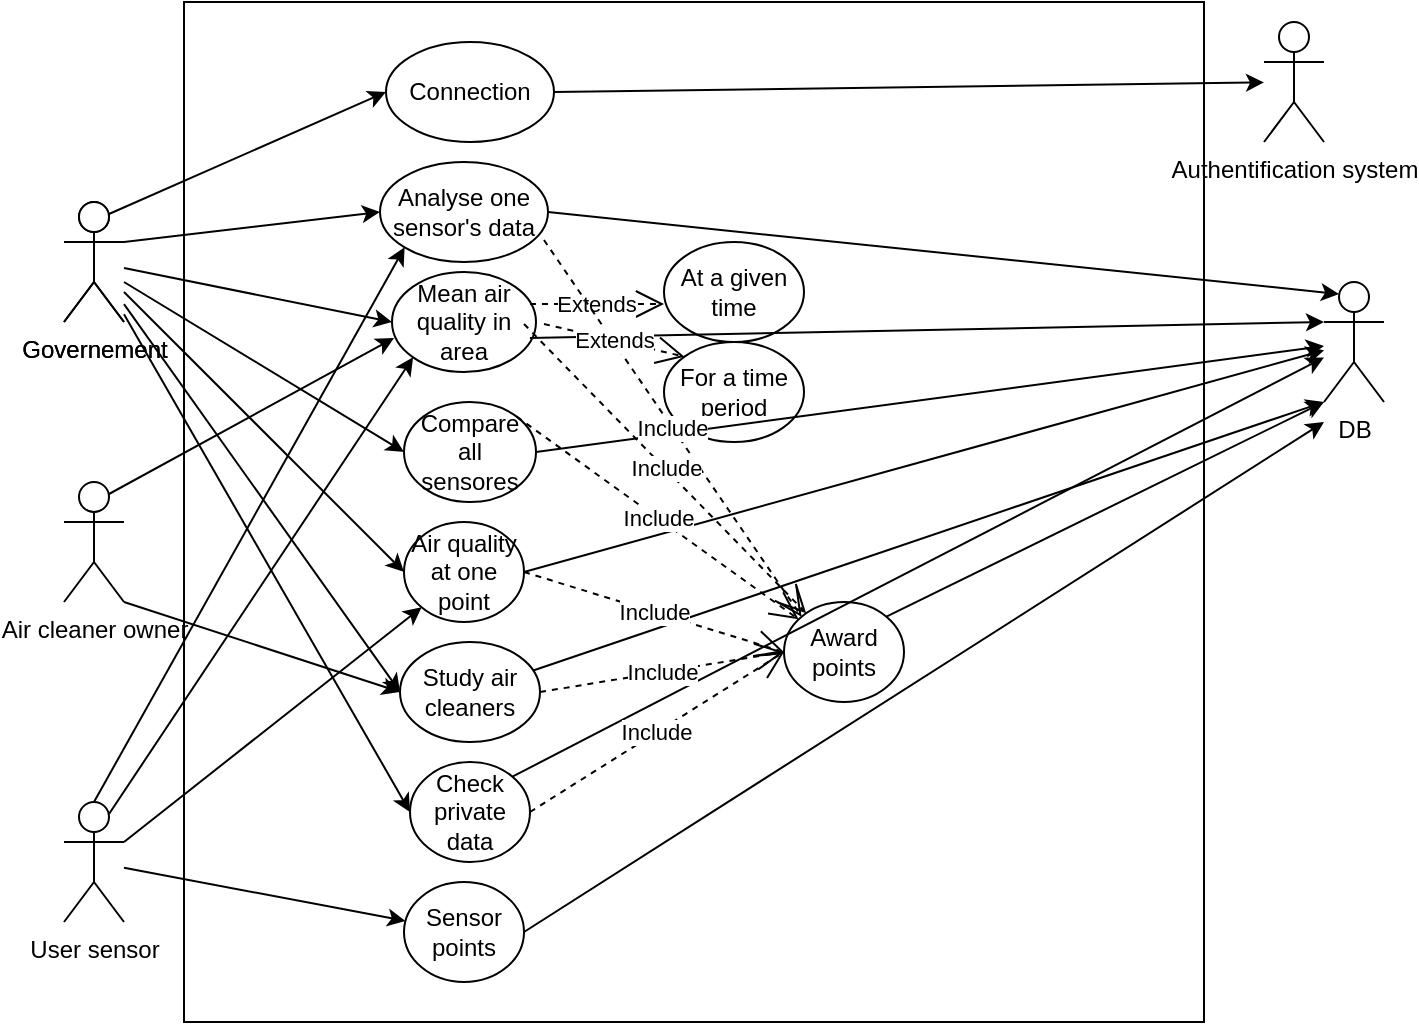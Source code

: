 <mxfile version="21.1.2" type="device">
  <diagram name="Page-1" id="P8FGrSwyqR3xULbghpmT">
    <mxGraphModel dx="1039" dy="514" grid="1" gridSize="10" guides="1" tooltips="1" connect="1" arrows="1" fold="1" page="1" pageScale="1" pageWidth="827" pageHeight="1169" math="0" shadow="0">
      <root>
        <mxCell id="0" />
        <mxCell id="1" parent="0" />
        <mxCell id="dUgNfWvNqtBJOZLGx8M_-1" value="" style="whiteSpace=wrap;html=1;aspect=fixed;" parent="1" vertex="1">
          <mxGeometry x="200" y="10" width="510" height="510" as="geometry" />
        </mxCell>
        <mxCell id="dUgNfWvNqtBJOZLGx8M_-2" value="Governement" style="shape=umlActor;verticalLabelPosition=bottom;verticalAlign=top;html=1;outlineConnect=0;" parent="1" vertex="1">
          <mxGeometry x="140" y="110" width="30" height="60" as="geometry" />
        </mxCell>
        <mxCell id="dUgNfWvNqtBJOZLGx8M_-3" value="Mean air quality in area" style="ellipse;whiteSpace=wrap;html=1;" parent="1" vertex="1">
          <mxGeometry x="304" y="145" width="72" height="50" as="geometry" />
        </mxCell>
        <mxCell id="pbRO5dq1u3pbGANDl4na-1" value="Analyse one sensor&#39;s data" style="ellipse;whiteSpace=wrap;html=1;" parent="1" vertex="1">
          <mxGeometry x="298" y="90" width="84" height="50" as="geometry" />
        </mxCell>
        <mxCell id="pbRO5dq1u3pbGANDl4na-2" value="Compare all sensores" style="ellipse;whiteSpace=wrap;html=1;" parent="1" vertex="1">
          <mxGeometry x="310" y="210" width="66" height="50" as="geometry" />
        </mxCell>
        <mxCell id="pbRO5dq1u3pbGANDl4na-3" value="Air quality at one point" style="ellipse;whiteSpace=wrap;html=1;" parent="1" vertex="1">
          <mxGeometry x="310" y="270" width="60" height="50" as="geometry" />
        </mxCell>
        <mxCell id="pbRO5dq1u3pbGANDl4na-4" value="Study air cleaners" style="ellipse;whiteSpace=wrap;html=1;" parent="1" vertex="1">
          <mxGeometry x="308" y="330" width="70" height="50" as="geometry" />
        </mxCell>
        <mxCell id="pbRO5dq1u3pbGANDl4na-5" value="Check private data" style="ellipse;whiteSpace=wrap;html=1;" parent="1" vertex="1">
          <mxGeometry x="313" y="390" width="60" height="50" as="geometry" />
        </mxCell>
        <mxCell id="pbRO5dq1u3pbGANDl4na-6" value="Award points" style="ellipse;whiteSpace=wrap;html=1;" parent="1" vertex="1">
          <mxGeometry x="500" y="310" width="60" height="50" as="geometry" />
        </mxCell>
        <mxCell id="pbRO5dq1u3pbGANDl4na-7" value="DB" style="shape=umlActor;verticalLabelPosition=bottom;verticalAlign=top;html=1;outlineConnect=0;" parent="1" vertex="1">
          <mxGeometry x="770" y="150" width="30" height="60" as="geometry" />
        </mxCell>
        <mxCell id="pbRO5dq1u3pbGANDl4na-8" value="At a given time" style="ellipse;whiteSpace=wrap;html=1;" parent="1" vertex="1">
          <mxGeometry x="440" y="130" width="70" height="50" as="geometry" />
        </mxCell>
        <mxCell id="pbRO5dq1u3pbGANDl4na-10" value="For a time period" style="ellipse;whiteSpace=wrap;html=1;" parent="1" vertex="1">
          <mxGeometry x="440" y="180" width="70" height="50" as="geometry" />
        </mxCell>
        <mxCell id="pbRO5dq1u3pbGANDl4na-11" value="" style="endArrow=classic;html=1;rounded=0;exitX=0.958;exitY=0.66;exitDx=0;exitDy=0;exitPerimeter=0;entryX=0;entryY=0.333;entryDx=0;entryDy=0;entryPerimeter=0;" parent="1" source="dUgNfWvNqtBJOZLGx8M_-3" target="pbRO5dq1u3pbGANDl4na-7" edge="1">
          <mxGeometry width="50" height="50" relative="1" as="geometry">
            <mxPoint x="400" y="350" as="sourcePoint" />
            <mxPoint x="650" y="175" as="targetPoint" />
          </mxGeometry>
        </mxCell>
        <mxCell id="pbRO5dq1u3pbGANDl4na-12" value="" style="endArrow=classic;html=1;rounded=0;exitX=1;exitY=0.5;exitDx=0;exitDy=0;entryX=0.25;entryY=0.1;entryDx=0;entryDy=0;entryPerimeter=0;" parent="1" source="pbRO5dq1u3pbGANDl4na-1" target="pbRO5dq1u3pbGANDl4na-7" edge="1">
          <mxGeometry width="50" height="50" relative="1" as="geometry">
            <mxPoint x="400" y="350" as="sourcePoint" />
            <mxPoint x="450" y="300" as="targetPoint" />
          </mxGeometry>
        </mxCell>
        <mxCell id="pbRO5dq1u3pbGANDl4na-13" value="" style="endArrow=classic;html=1;rounded=0;exitX=1;exitY=0.5;exitDx=0;exitDy=0;" parent="1" source="pbRO5dq1u3pbGANDl4na-2" target="pbRO5dq1u3pbGANDl4na-7" edge="1">
          <mxGeometry width="50" height="50" relative="1" as="geometry">
            <mxPoint x="400" y="350" as="sourcePoint" />
            <mxPoint x="450" y="300" as="targetPoint" />
          </mxGeometry>
        </mxCell>
        <mxCell id="pbRO5dq1u3pbGANDl4na-14" value="" style="endArrow=classic;html=1;rounded=0;exitX=1;exitY=0.5;exitDx=0;exitDy=0;" parent="1" source="pbRO5dq1u3pbGANDl4na-3" target="pbRO5dq1u3pbGANDl4na-7" edge="1">
          <mxGeometry width="50" height="50" relative="1" as="geometry">
            <mxPoint x="730" y="360" as="sourcePoint" />
            <mxPoint x="640" y="210" as="targetPoint" />
          </mxGeometry>
        </mxCell>
        <mxCell id="pbRO5dq1u3pbGANDl4na-16" value="" style="endArrow=classic;html=1;rounded=0;entryX=0;entryY=1;entryDx=0;entryDy=0;entryPerimeter=0;" parent="1" source="pbRO5dq1u3pbGANDl4na-4" target="pbRO5dq1u3pbGANDl4na-7" edge="1">
          <mxGeometry width="50" height="50" relative="1" as="geometry">
            <mxPoint x="400" y="350" as="sourcePoint" />
            <mxPoint x="450" y="300" as="targetPoint" />
          </mxGeometry>
        </mxCell>
        <mxCell id="pbRO5dq1u3pbGANDl4na-17" value="" style="endArrow=classic;html=1;rounded=0;exitX=1;exitY=0;exitDx=0;exitDy=0;" parent="1" source="pbRO5dq1u3pbGANDl4na-5" target="pbRO5dq1u3pbGANDl4na-7" edge="1">
          <mxGeometry width="50" height="50" relative="1" as="geometry">
            <mxPoint x="400" y="350" as="sourcePoint" />
            <mxPoint x="650" y="210" as="targetPoint" />
          </mxGeometry>
        </mxCell>
        <mxCell id="pbRO5dq1u3pbGANDl4na-18" value="" style="endArrow=classic;html=1;rounded=0;exitX=1;exitY=0;exitDx=0;exitDy=0;" parent="1" source="pbRO5dq1u3pbGANDl4na-6" edge="1">
          <mxGeometry width="50" height="50" relative="1" as="geometry">
            <mxPoint x="400" y="350" as="sourcePoint" />
            <mxPoint x="770" y="210" as="targetPoint" />
          </mxGeometry>
        </mxCell>
        <mxCell id="pbRO5dq1u3pbGANDl4na-19" value="Include" style="endArrow=open;endSize=12;dashed=1;html=1;rounded=0;exitX=1;exitY=0.5;exitDx=0;exitDy=0;entryX=0;entryY=0.5;entryDx=0;entryDy=0;" parent="1" source="pbRO5dq1u3pbGANDl4na-3" target="pbRO5dq1u3pbGANDl4na-6" edge="1">
          <mxGeometry width="160" relative="1" as="geometry">
            <mxPoint x="400" y="414.5" as="sourcePoint" />
            <mxPoint x="560" y="414.5" as="targetPoint" />
          </mxGeometry>
        </mxCell>
        <mxCell id="pbRO5dq1u3pbGANDl4na-20" value="Extends" style="endArrow=open;endSize=12;dashed=1;html=1;rounded=0;exitX=0.958;exitY=0.32;exitDx=0;exitDy=0;exitPerimeter=0;" parent="1" source="dUgNfWvNqtBJOZLGx8M_-3" edge="1">
          <mxGeometry width="160" relative="1" as="geometry">
            <mxPoint x="400" y="414.5" as="sourcePoint" />
            <mxPoint x="440" y="161" as="targetPoint" />
          </mxGeometry>
        </mxCell>
        <mxCell id="pbRO5dq1u3pbGANDl4na-21" value="Include" style="endArrow=open;endSize=12;dashed=1;html=1;rounded=0;exitX=1;exitY=0.5;exitDx=0;exitDy=0;entryX=0;entryY=0.5;entryDx=0;entryDy=0;" parent="1" source="pbRO5dq1u3pbGANDl4na-5" target="pbRO5dq1u3pbGANDl4na-6" edge="1">
          <mxGeometry width="160" relative="1" as="geometry">
            <mxPoint x="383" y="171" as="sourcePoint" />
            <mxPoint x="450" y="165" as="targetPoint" />
          </mxGeometry>
        </mxCell>
        <mxCell id="pbRO5dq1u3pbGANDl4na-22" value="Include" style="endArrow=open;endSize=12;dashed=1;html=1;rounded=0;exitX=0.976;exitY=0.78;exitDx=0;exitDy=0;exitPerimeter=0;entryX=0;entryY=0;entryDx=0;entryDy=0;" parent="1" source="pbRO5dq1u3pbGANDl4na-1" target="pbRO5dq1u3pbGANDl4na-6" edge="1">
          <mxGeometry width="160" relative="1" as="geometry">
            <mxPoint x="373" y="161" as="sourcePoint" />
            <mxPoint x="442" y="145" as="targetPoint" />
          </mxGeometry>
        </mxCell>
        <mxCell id="pbRO5dq1u3pbGANDl4na-23" value="Include" style="endArrow=open;endSize=12;dashed=1;html=1;rounded=0;" parent="1" target="pbRO5dq1u3pbGANDl4na-6" edge="1">
          <mxGeometry width="160" relative="1" as="geometry">
            <mxPoint x="370" y="171" as="sourcePoint" />
            <mxPoint x="450" y="165" as="targetPoint" />
          </mxGeometry>
        </mxCell>
        <mxCell id="pbRO5dq1u3pbGANDl4na-24" value="Include" style="endArrow=open;endSize=12;dashed=1;html=1;rounded=0;exitX=1;exitY=0;exitDx=0;exitDy=0;" parent="1" source="pbRO5dq1u3pbGANDl4na-2" target="pbRO5dq1u3pbGANDl4na-6" edge="1">
          <mxGeometry width="160" relative="1" as="geometry">
            <mxPoint x="393" y="181" as="sourcePoint" />
            <mxPoint x="460" y="175" as="targetPoint" />
          </mxGeometry>
        </mxCell>
        <mxCell id="pbRO5dq1u3pbGANDl4na-25" value="Include" style="endArrow=open;endSize=12;dashed=1;html=1;rounded=0;exitX=1;exitY=0.5;exitDx=0;exitDy=0;entryX=0;entryY=0.5;entryDx=0;entryDy=0;" parent="1" source="pbRO5dq1u3pbGANDl4na-4" target="pbRO5dq1u3pbGANDl4na-6" edge="1">
          <mxGeometry width="160" relative="1" as="geometry">
            <mxPoint x="403" y="191" as="sourcePoint" />
            <mxPoint x="470" y="185" as="targetPoint" />
          </mxGeometry>
        </mxCell>
        <mxCell id="pbRO5dq1u3pbGANDl4na-29" value="Extends" style="endArrow=open;endSize=12;dashed=1;html=1;rounded=0;entryX=0;entryY=0;entryDx=0;entryDy=0;" parent="1" target="pbRO5dq1u3pbGANDl4na-10" edge="1">
          <mxGeometry width="160" relative="1" as="geometry">
            <mxPoint x="380" y="171" as="sourcePoint" />
            <mxPoint x="450" y="171" as="targetPoint" />
          </mxGeometry>
        </mxCell>
        <mxCell id="pbRO5dq1u3pbGANDl4na-30" value="" style="endArrow=classic;html=1;rounded=0;exitX=1;exitY=0.333;exitDx=0;exitDy=0;entryX=0;entryY=0.5;entryDx=0;entryDy=0;exitPerimeter=0;" parent="1" source="dUgNfWvNqtBJOZLGx8M_-2" target="pbRO5dq1u3pbGANDl4na-1" edge="1">
          <mxGeometry width="50" height="50" relative="1" as="geometry">
            <mxPoint x="382" y="115" as="sourcePoint" />
            <mxPoint x="658" y="151" as="targetPoint" />
          </mxGeometry>
        </mxCell>
        <mxCell id="pbRO5dq1u3pbGANDl4na-31" value="" style="endArrow=classic;html=1;rounded=0;entryX=0;entryY=0.5;entryDx=0;entryDy=0;" parent="1" source="dUgNfWvNqtBJOZLGx8M_-2" target="dUgNfWvNqtBJOZLGx8M_-3" edge="1">
          <mxGeometry width="50" height="50" relative="1" as="geometry">
            <mxPoint x="392" y="125" as="sourcePoint" />
            <mxPoint x="668" y="161" as="targetPoint" />
          </mxGeometry>
        </mxCell>
        <mxCell id="pbRO5dq1u3pbGANDl4na-32" value="" style="endArrow=classic;html=1;rounded=0;entryX=0;entryY=0.5;entryDx=0;entryDy=0;" parent="1" target="pbRO5dq1u3pbGANDl4na-2" edge="1">
          <mxGeometry width="50" height="50" relative="1" as="geometry">
            <mxPoint x="170" y="150" as="sourcePoint" />
            <mxPoint x="678" y="171" as="targetPoint" />
          </mxGeometry>
        </mxCell>
        <mxCell id="pbRO5dq1u3pbGANDl4na-33" value="" style="endArrow=classic;html=1;rounded=0;entryX=0;entryY=0.5;entryDx=0;entryDy=0;" parent="1" source="dUgNfWvNqtBJOZLGx8M_-2" target="pbRO5dq1u3pbGANDl4na-3" edge="1">
          <mxGeometry width="50" height="50" relative="1" as="geometry">
            <mxPoint x="412" y="145" as="sourcePoint" />
            <mxPoint x="688" y="181" as="targetPoint" />
          </mxGeometry>
        </mxCell>
        <mxCell id="pbRO5dq1u3pbGANDl4na-34" value="" style="endArrow=classic;html=1;rounded=0;entryX=0;entryY=0.5;entryDx=0;entryDy=0;" parent="1" source="dUgNfWvNqtBJOZLGx8M_-2" target="pbRO5dq1u3pbGANDl4na-4" edge="1">
          <mxGeometry width="50" height="50" relative="1" as="geometry">
            <mxPoint x="422" y="155" as="sourcePoint" />
            <mxPoint x="698" y="191" as="targetPoint" />
          </mxGeometry>
        </mxCell>
        <mxCell id="pbRO5dq1u3pbGANDl4na-35" value="" style="endArrow=classic;html=1;rounded=0;entryX=0;entryY=0.5;entryDx=0;entryDy=0;" parent="1" source="dUgNfWvNqtBJOZLGx8M_-2" target="pbRO5dq1u3pbGANDl4na-5" edge="1">
          <mxGeometry width="50" height="50" relative="1" as="geometry">
            <mxPoint x="432" y="165" as="sourcePoint" />
            <mxPoint x="708" y="201" as="targetPoint" />
          </mxGeometry>
        </mxCell>
        <mxCell id="pbRO5dq1u3pbGANDl4na-36" value="Connection" style="ellipse;whiteSpace=wrap;html=1;" parent="1" vertex="1">
          <mxGeometry x="301" y="30" width="84" height="50" as="geometry" />
        </mxCell>
        <mxCell id="pbRO5dq1u3pbGANDl4na-37" value="" style="endArrow=classic;html=1;rounded=0;exitX=0.75;exitY=0.1;exitDx=0;exitDy=0;exitPerimeter=0;entryX=0;entryY=0.5;entryDx=0;entryDy=0;" parent="1" source="dUgNfWvNqtBJOZLGx8M_-2" target="pbRO5dq1u3pbGANDl4na-36" edge="1">
          <mxGeometry width="50" height="50" relative="1" as="geometry">
            <mxPoint x="390" y="290" as="sourcePoint" />
            <mxPoint x="440" y="240" as="targetPoint" />
          </mxGeometry>
        </mxCell>
        <mxCell id="pbRO5dq1u3pbGANDl4na-38" value="Authentification system" style="shape=umlActor;verticalLabelPosition=bottom;verticalAlign=top;html=1;outlineConnect=0;" parent="1" vertex="1">
          <mxGeometry x="740" y="20" width="30" height="60" as="geometry" />
        </mxCell>
        <mxCell id="pbRO5dq1u3pbGANDl4na-41" value="" style="endArrow=classic;html=1;rounded=0;exitX=1;exitY=0.5;exitDx=0;exitDy=0;" parent="1" source="pbRO5dq1u3pbGANDl4na-36" target="pbRO5dq1u3pbGANDl4na-38" edge="1">
          <mxGeometry width="50" height="50" relative="1" as="geometry">
            <mxPoint x="390" y="290" as="sourcePoint" />
            <mxPoint x="440" y="240" as="targetPoint" />
          </mxGeometry>
        </mxCell>
        <mxCell id="zWKnbVkY1tpC_sqQNgp3-3" value="User sensor" style="shape=umlActor;verticalLabelPosition=bottom;verticalAlign=top;html=1;outlineConnect=0;" vertex="1" parent="1">
          <mxGeometry x="140" y="410" width="30" height="60" as="geometry" />
        </mxCell>
        <mxCell id="zWKnbVkY1tpC_sqQNgp3-5" value="Governement" style="shape=umlActor;verticalLabelPosition=bottom;verticalAlign=top;html=1;outlineConnect=0;" vertex="1" parent="1">
          <mxGeometry x="140" y="110" width="30" height="60" as="geometry" />
        </mxCell>
        <mxCell id="zWKnbVkY1tpC_sqQNgp3-6" value="Air cleaner owner" style="shape=umlActor;verticalLabelPosition=bottom;verticalAlign=top;html=1;outlineConnect=0;" vertex="1" parent="1">
          <mxGeometry x="140" y="250" width="30" height="60" as="geometry" />
        </mxCell>
        <mxCell id="zWKnbVkY1tpC_sqQNgp3-8" value="Sensor points" style="ellipse;whiteSpace=wrap;html=1;" vertex="1" parent="1">
          <mxGeometry x="310" y="450" width="60" height="50" as="geometry" />
        </mxCell>
        <mxCell id="zWKnbVkY1tpC_sqQNgp3-9" value="" style="endArrow=classic;html=1;rounded=0;exitX=1;exitY=0.5;exitDx=0;exitDy=0;" edge="1" parent="1" source="zWKnbVkY1tpC_sqQNgp3-8">
          <mxGeometry width="50" height="50" relative="1" as="geometry">
            <mxPoint x="390" y="370" as="sourcePoint" />
            <mxPoint x="770" y="220" as="targetPoint" />
          </mxGeometry>
        </mxCell>
        <mxCell id="zWKnbVkY1tpC_sqQNgp3-10" value="" style="endArrow=classic;html=1;rounded=0;" edge="1" parent="1" source="zWKnbVkY1tpC_sqQNgp3-3" target="zWKnbVkY1tpC_sqQNgp3-8">
          <mxGeometry width="50" height="50" relative="1" as="geometry">
            <mxPoint x="390" y="370" as="sourcePoint" />
            <mxPoint x="440" y="320" as="targetPoint" />
          </mxGeometry>
        </mxCell>
        <mxCell id="zWKnbVkY1tpC_sqQNgp3-11" value="" style="endArrow=classic;html=1;rounded=0;exitX=0.75;exitY=0.1;exitDx=0;exitDy=0;exitPerimeter=0;entryX=0;entryY=1;entryDx=0;entryDy=0;" edge="1" parent="1" source="zWKnbVkY1tpC_sqQNgp3-3" target="dUgNfWvNqtBJOZLGx8M_-3">
          <mxGeometry width="50" height="50" relative="1" as="geometry">
            <mxPoint x="390" y="370" as="sourcePoint" />
            <mxPoint x="440" y="320" as="targetPoint" />
          </mxGeometry>
        </mxCell>
        <mxCell id="zWKnbVkY1tpC_sqQNgp3-12" value="" style="endArrow=classic;html=1;rounded=0;exitX=1;exitY=0.333;exitDx=0;exitDy=0;exitPerimeter=0;entryX=0;entryY=1;entryDx=0;entryDy=0;" edge="1" parent="1" source="zWKnbVkY1tpC_sqQNgp3-3" target="pbRO5dq1u3pbGANDl4na-3">
          <mxGeometry width="50" height="50" relative="1" as="geometry">
            <mxPoint x="390" y="370" as="sourcePoint" />
            <mxPoint x="440" y="320" as="targetPoint" />
          </mxGeometry>
        </mxCell>
        <mxCell id="zWKnbVkY1tpC_sqQNgp3-13" value="" style="endArrow=classic;html=1;rounded=0;exitX=1;exitY=1;exitDx=0;exitDy=0;exitPerimeter=0;entryX=0;entryY=0.5;entryDx=0;entryDy=0;" edge="1" parent="1" source="zWKnbVkY1tpC_sqQNgp3-6" target="pbRO5dq1u3pbGANDl4na-4">
          <mxGeometry width="50" height="50" relative="1" as="geometry">
            <mxPoint x="390" y="370" as="sourcePoint" />
            <mxPoint x="440" y="320" as="targetPoint" />
          </mxGeometry>
        </mxCell>
        <mxCell id="zWKnbVkY1tpC_sqQNgp3-14" value="" style="endArrow=classic;html=1;rounded=0;exitX=0.5;exitY=0;exitDx=0;exitDy=0;exitPerimeter=0;entryX=0;entryY=1;entryDx=0;entryDy=0;" edge="1" parent="1" source="zWKnbVkY1tpC_sqQNgp3-3" target="pbRO5dq1u3pbGANDl4na-1">
          <mxGeometry width="50" height="50" relative="1" as="geometry">
            <mxPoint x="390" y="310" as="sourcePoint" />
            <mxPoint x="440" y="260" as="targetPoint" />
          </mxGeometry>
        </mxCell>
        <mxCell id="zWKnbVkY1tpC_sqQNgp3-15" value="" style="endArrow=classic;html=1;rounded=0;exitX=0.75;exitY=0.1;exitDx=0;exitDy=0;exitPerimeter=0;entryX=0.014;entryY=0.66;entryDx=0;entryDy=0;entryPerimeter=0;" edge="1" parent="1" source="zWKnbVkY1tpC_sqQNgp3-6" target="dUgNfWvNqtBJOZLGx8M_-3">
          <mxGeometry width="50" height="50" relative="1" as="geometry">
            <mxPoint x="390" y="310" as="sourcePoint" />
            <mxPoint x="440" y="260" as="targetPoint" />
          </mxGeometry>
        </mxCell>
      </root>
    </mxGraphModel>
  </diagram>
</mxfile>
